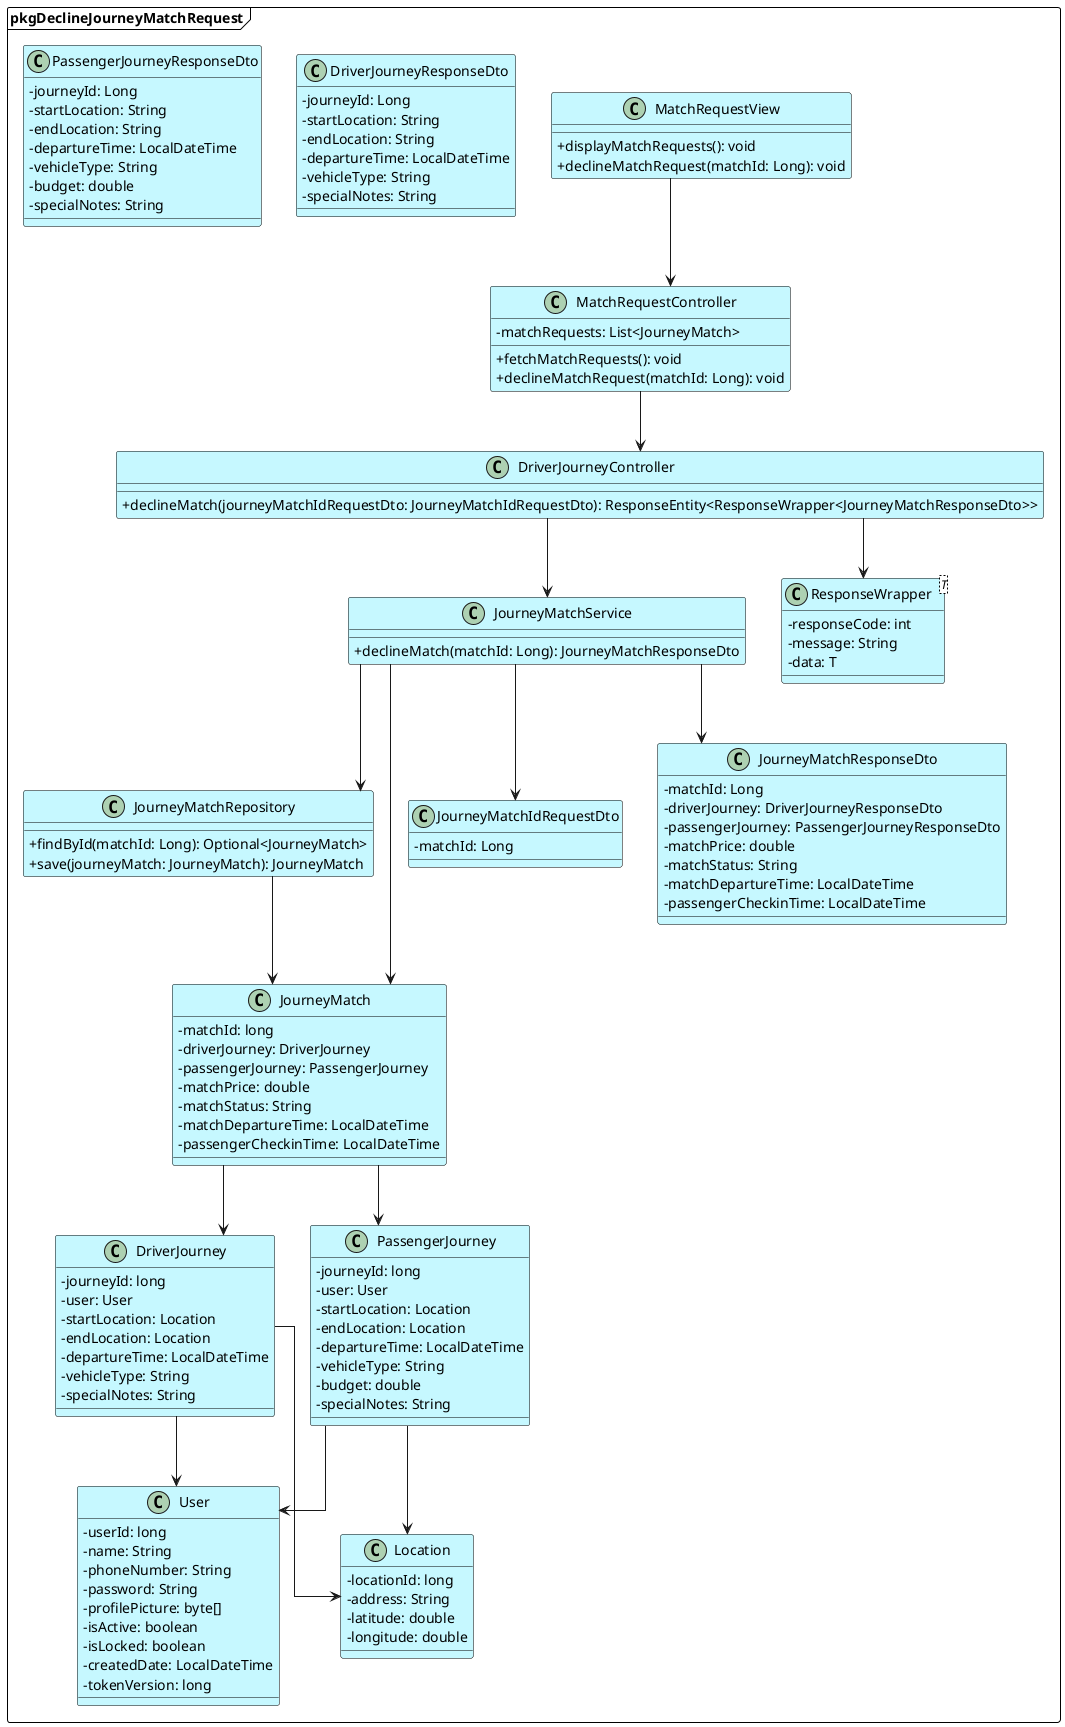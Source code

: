 @startuml DeclineJourneyMatchRequest
skinparam classAttributeIconSize 0
skinparam linetype ortho

skinparam BackgroundColor #ffffff
skinparam class {
    BackgroundColor #c6f8ff
    BorderColor #000000
}

skinparam package {
    BackgroundColor #ffffff
    BorderColor #000000
}

package pkgDeclineJourneyMatchRequest <<Frame>>{


        class MatchRequestView {
            + displayMatchRequests(): void
            + declineMatchRequest(matchId: Long): void
        }

        class MatchRequestController {
            - matchRequests: List<JourneyMatch>
            + fetchMatchRequests(): void
            + declineMatchRequest(matchId: Long): void
        }
   
        class DriverJourneyController {
            + declineMatch(journeyMatchIdRequestDto: JourneyMatchIdRequestDto): ResponseEntity<ResponseWrapper<JourneyMatchResponseDto>>
        }
   
        class JourneyMatchService {
            + declineMatch(matchId: Long): JourneyMatchResponseDto
        }

        class JourneyMatchRepository {
            + findById(matchId: Long): Optional<JourneyMatch>
            + save(journeyMatch: JourneyMatch): JourneyMatch
        }
   
        class JourneyMatchIdRequestDto {
            - matchId: Long
        }

        class JourneyMatchResponseDto {
            - matchId: Long
            - driverJourney: DriverJourneyResponseDto
            - passengerJourney: PassengerJourneyResponseDto
            - matchPrice: double
            - matchStatus: String
            - matchDepartureTime: LocalDateTime
            - passengerCheckinTime: LocalDateTime
        }

        class DriverJourneyResponseDto {
            - journeyId: Long
            - startLocation: String
            - endLocation: String
            - departureTime: LocalDateTime
            - vehicleType: String
            - specialNotes: String
        }

        class PassengerJourneyResponseDto {
            - journeyId: Long
            - startLocation: String
            - endLocation: String
            - departureTime: LocalDateTime
            - vehicleType: String
            - budget: double
            - specialNotes: String
        }

        class ResponseWrapper<T> {
            - responseCode: int
            - message: String
            - data: T
        }
   
        class JourneyMatch {
            - matchId: long
            - driverJourney: DriverJourney
            - passengerJourney: PassengerJourney
            - matchPrice: double
            - matchStatus: String
            - matchDepartureTime: LocalDateTime
            - passengerCheckinTime: LocalDateTime
        }

        class DriverJourney {
            - journeyId: long
            - user: User
            - startLocation: Location
            - endLocation: Location
            - departureTime: LocalDateTime
            - vehicleType: String
            - specialNotes: String
        }

        class PassengerJourney {
            - journeyId: long
            - user: User
            - startLocation: Location
            - endLocation: Location
            - departureTime: LocalDateTime
            - vehicleType: String
            - budget: double
            - specialNotes: String
        }

        class User {
            - userId: long
            - name: String
            - phoneNumber: String
            - password: String
            - profilePicture: byte[]
            - isActive: boolean
            - isLocked: boolean
            - createdDate: LocalDateTime
            - tokenVersion: long
        }

        class Location {
            - locationId: long
            - address: String
            - latitude: double
            - longitude: double
        }
    

    MatchRequestView --> MatchRequestController
    MatchRequestController --> DriverJourneyController
    DriverJourneyController --> JourneyMatchService
    JourneyMatchService --> JourneyMatchRepository
    JourneyMatchService --> JourneyMatchIdRequestDto
    JourneyMatchService --> JourneyMatchResponseDto
    DriverJourneyController --> ResponseWrapper
    JourneyMatchService --> JourneyMatch
    JourneyMatchRepository --> JourneyMatch
    JourneyMatch --> DriverJourney
    JourneyMatch --> PassengerJourney
    DriverJourney --> User
    DriverJourney --> Location
    PassengerJourney --> User
    PassengerJourney --> Location

}

@enduml